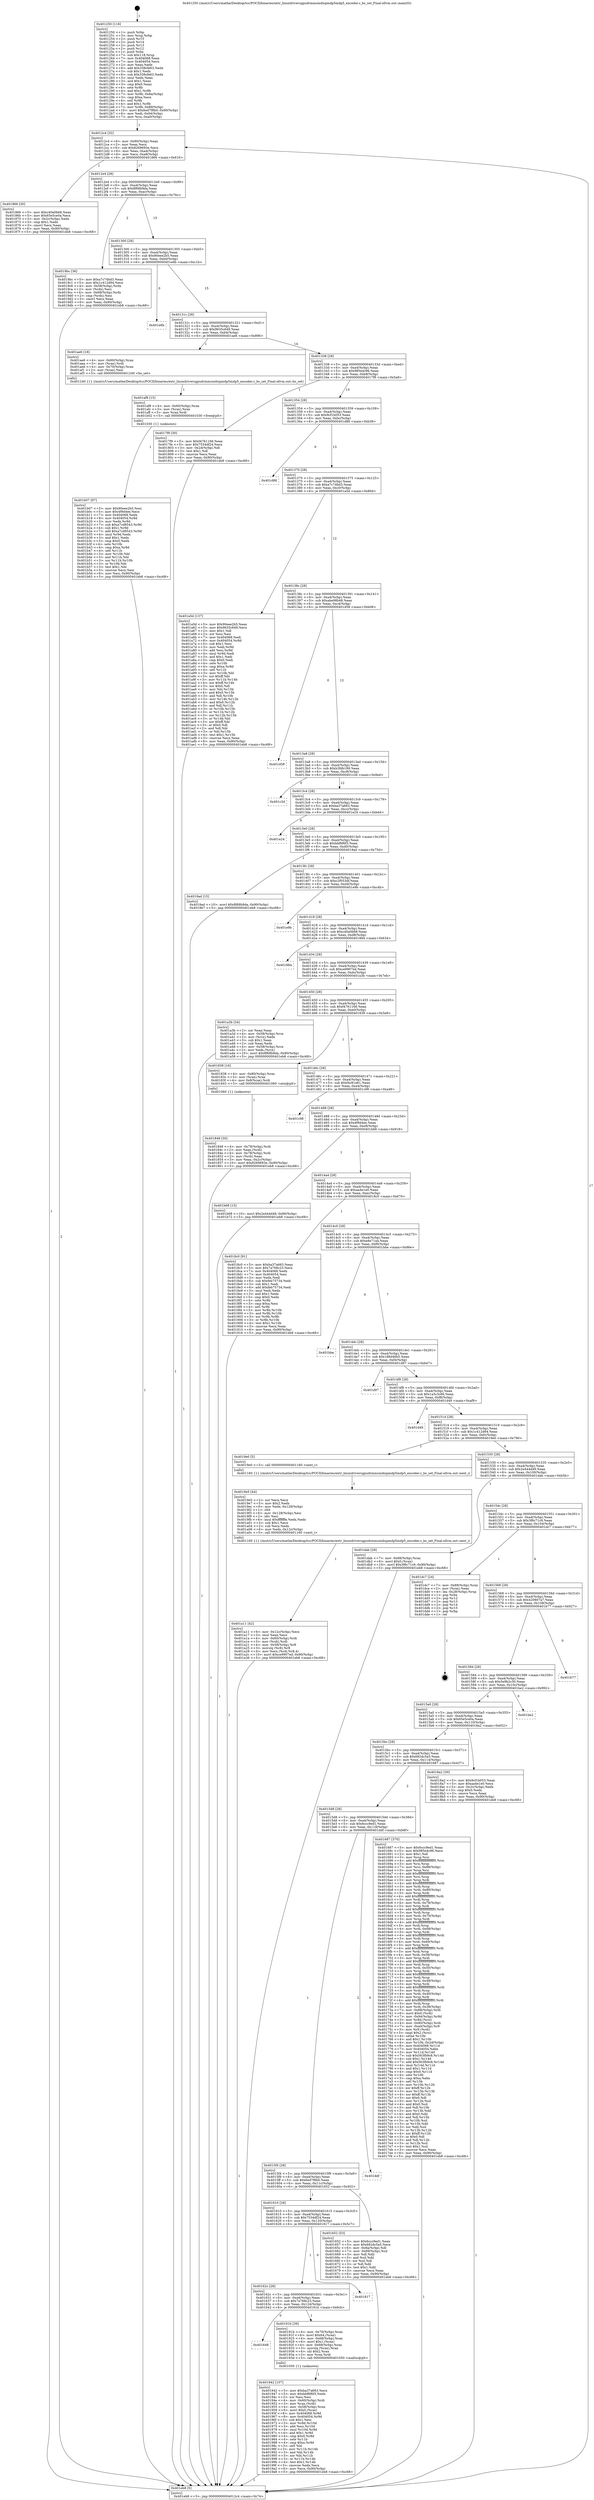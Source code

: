 digraph "0x401250" {
  label = "0x401250 (/mnt/c/Users/mathe/Desktop/tcc/POCII/binaries/extr_linuxdriversgpudrmmsmdispmdp5mdp5_encoder.c_bs_set_Final-ollvm.out::main(0))"
  labelloc = "t"
  node[shape=record]

  Entry [label="",width=0.3,height=0.3,shape=circle,fillcolor=black,style=filled]
  "0x4012c4" [label="{
     0x4012c4 [32]\l
     | [instrs]\l
     &nbsp;&nbsp;0x4012c4 \<+6\>: mov -0x90(%rbp),%eax\l
     &nbsp;&nbsp;0x4012ca \<+2\>: mov %eax,%ecx\l
     &nbsp;&nbsp;0x4012cc \<+6\>: sub $0x8269693e,%ecx\l
     &nbsp;&nbsp;0x4012d2 \<+6\>: mov %eax,-0xa4(%rbp)\l
     &nbsp;&nbsp;0x4012d8 \<+6\>: mov %ecx,-0xa8(%rbp)\l
     &nbsp;&nbsp;0x4012de \<+6\>: je 0000000000401866 \<main+0x616\>\l
  }"]
  "0x401866" [label="{
     0x401866 [30]\l
     | [instrs]\l
     &nbsp;&nbsp;0x401866 \<+5\>: mov $0xc40a0b68,%eax\l
     &nbsp;&nbsp;0x40186b \<+5\>: mov $0x65e5ce0a,%ecx\l
     &nbsp;&nbsp;0x401870 \<+3\>: mov -0x2c(%rbp),%edx\l
     &nbsp;&nbsp;0x401873 \<+3\>: cmp $0x1,%edx\l
     &nbsp;&nbsp;0x401876 \<+3\>: cmovl %ecx,%eax\l
     &nbsp;&nbsp;0x401879 \<+6\>: mov %eax,-0x90(%rbp)\l
     &nbsp;&nbsp;0x40187f \<+5\>: jmp 0000000000401eb8 \<main+0xc68\>\l
  }"]
  "0x4012e4" [label="{
     0x4012e4 [28]\l
     | [instrs]\l
     &nbsp;&nbsp;0x4012e4 \<+5\>: jmp 00000000004012e9 \<main+0x99\>\l
     &nbsp;&nbsp;0x4012e9 \<+6\>: mov -0xa4(%rbp),%eax\l
     &nbsp;&nbsp;0x4012ef \<+5\>: sub $0x8f68b9da,%eax\l
     &nbsp;&nbsp;0x4012f4 \<+6\>: mov %eax,-0xac(%rbp)\l
     &nbsp;&nbsp;0x4012fa \<+6\>: je 00000000004019bc \<main+0x76c\>\l
  }"]
  Exit [label="",width=0.3,height=0.3,shape=circle,fillcolor=black,style=filled,peripheries=2]
  "0x4019bc" [label="{
     0x4019bc [36]\l
     | [instrs]\l
     &nbsp;&nbsp;0x4019bc \<+5\>: mov $0xa7c74bd3,%eax\l
     &nbsp;&nbsp;0x4019c1 \<+5\>: mov $0x1c412d94,%ecx\l
     &nbsp;&nbsp;0x4019c6 \<+4\>: mov -0x58(%rbp),%rdx\l
     &nbsp;&nbsp;0x4019ca \<+2\>: mov (%rdx),%esi\l
     &nbsp;&nbsp;0x4019cc \<+4\>: mov -0x68(%rbp),%rdx\l
     &nbsp;&nbsp;0x4019d0 \<+2\>: cmp (%rdx),%esi\l
     &nbsp;&nbsp;0x4019d2 \<+3\>: cmovl %ecx,%eax\l
     &nbsp;&nbsp;0x4019d5 \<+6\>: mov %eax,-0x90(%rbp)\l
     &nbsp;&nbsp;0x4019db \<+5\>: jmp 0000000000401eb8 \<main+0xc68\>\l
  }"]
  "0x401300" [label="{
     0x401300 [28]\l
     | [instrs]\l
     &nbsp;&nbsp;0x401300 \<+5\>: jmp 0000000000401305 \<main+0xb5\>\l
     &nbsp;&nbsp;0x401305 \<+6\>: mov -0xa4(%rbp),%eax\l
     &nbsp;&nbsp;0x40130b \<+5\>: sub $0x90eee2b5,%eax\l
     &nbsp;&nbsp;0x401310 \<+6\>: mov %eax,-0xb0(%rbp)\l
     &nbsp;&nbsp;0x401316 \<+6\>: je 0000000000401e6b \<main+0xc1b\>\l
  }"]
  "0x401b07" [label="{
     0x401b07 [97]\l
     | [instrs]\l
     &nbsp;&nbsp;0x401b07 \<+5\>: mov $0x90eee2b5,%esi\l
     &nbsp;&nbsp;0x401b0c \<+5\>: mov $0x4f9d4ee,%ecx\l
     &nbsp;&nbsp;0x401b11 \<+7\>: mov 0x404068,%edx\l
     &nbsp;&nbsp;0x401b18 \<+8\>: mov 0x404054,%r8d\l
     &nbsp;&nbsp;0x401b20 \<+3\>: mov %edx,%r9d\l
     &nbsp;&nbsp;0x401b23 \<+7\>: sub $0xa7cd8543,%r9d\l
     &nbsp;&nbsp;0x401b2a \<+4\>: sub $0x1,%r9d\l
     &nbsp;&nbsp;0x401b2e \<+7\>: add $0xa7cd8543,%r9d\l
     &nbsp;&nbsp;0x401b35 \<+4\>: imul %r9d,%edx\l
     &nbsp;&nbsp;0x401b39 \<+3\>: and $0x1,%edx\l
     &nbsp;&nbsp;0x401b3c \<+3\>: cmp $0x0,%edx\l
     &nbsp;&nbsp;0x401b3f \<+4\>: sete %r10b\l
     &nbsp;&nbsp;0x401b43 \<+4\>: cmp $0xa,%r8d\l
     &nbsp;&nbsp;0x401b47 \<+4\>: setl %r11b\l
     &nbsp;&nbsp;0x401b4b \<+3\>: mov %r10b,%bl\l
     &nbsp;&nbsp;0x401b4e \<+3\>: and %r11b,%bl\l
     &nbsp;&nbsp;0x401b51 \<+3\>: xor %r11b,%r10b\l
     &nbsp;&nbsp;0x401b54 \<+3\>: or %r10b,%bl\l
     &nbsp;&nbsp;0x401b57 \<+3\>: test $0x1,%bl\l
     &nbsp;&nbsp;0x401b5a \<+3\>: cmovne %ecx,%esi\l
     &nbsp;&nbsp;0x401b5d \<+6\>: mov %esi,-0x90(%rbp)\l
     &nbsp;&nbsp;0x401b63 \<+5\>: jmp 0000000000401eb8 \<main+0xc68\>\l
  }"]
  "0x401e6b" [label="{
     0x401e6b\l
  }", style=dashed]
  "0x40131c" [label="{
     0x40131c [28]\l
     | [instrs]\l
     &nbsp;&nbsp;0x40131c \<+5\>: jmp 0000000000401321 \<main+0xd1\>\l
     &nbsp;&nbsp;0x401321 \<+6\>: mov -0xa4(%rbp),%eax\l
     &nbsp;&nbsp;0x401327 \<+5\>: sub $0x9635c649,%eax\l
     &nbsp;&nbsp;0x40132c \<+6\>: mov %eax,-0xb4(%rbp)\l
     &nbsp;&nbsp;0x401332 \<+6\>: je 0000000000401ae6 \<main+0x896\>\l
  }"]
  "0x401af8" [label="{
     0x401af8 [15]\l
     | [instrs]\l
     &nbsp;&nbsp;0x401af8 \<+4\>: mov -0x60(%rbp),%rax\l
     &nbsp;&nbsp;0x401afc \<+3\>: mov (%rax),%rax\l
     &nbsp;&nbsp;0x401aff \<+3\>: mov %rax,%rdi\l
     &nbsp;&nbsp;0x401b02 \<+5\>: call 0000000000401030 \<free@plt\>\l
     | [calls]\l
     &nbsp;&nbsp;0x401030 \{1\} (unknown)\l
  }"]
  "0x401ae6" [label="{
     0x401ae6 [18]\l
     | [instrs]\l
     &nbsp;&nbsp;0x401ae6 \<+4\>: mov -0x60(%rbp),%rax\l
     &nbsp;&nbsp;0x401aea \<+3\>: mov (%rax),%rdi\l
     &nbsp;&nbsp;0x401aed \<+4\>: mov -0x70(%rbp),%rax\l
     &nbsp;&nbsp;0x401af1 \<+2\>: mov (%rax),%esi\l
     &nbsp;&nbsp;0x401af3 \<+5\>: call 0000000000401240 \<bs_set\>\l
     | [calls]\l
     &nbsp;&nbsp;0x401240 \{1\} (/mnt/c/Users/mathe/Desktop/tcc/POCII/binaries/extr_linuxdriversgpudrmmsmdispmdp5mdp5_encoder.c_bs_set_Final-ollvm.out::bs_set)\l
  }"]
  "0x401338" [label="{
     0x401338 [28]\l
     | [instrs]\l
     &nbsp;&nbsp;0x401338 \<+5\>: jmp 000000000040133d \<main+0xed\>\l
     &nbsp;&nbsp;0x40133d \<+6\>: mov -0xa4(%rbp),%eax\l
     &nbsp;&nbsp;0x401343 \<+5\>: sub $0x985e4c96,%eax\l
     &nbsp;&nbsp;0x401348 \<+6\>: mov %eax,-0xb8(%rbp)\l
     &nbsp;&nbsp;0x40134e \<+6\>: je 00000000004017f9 \<main+0x5a9\>\l
  }"]
  "0x401a11" [label="{
     0x401a11 [42]\l
     | [instrs]\l
     &nbsp;&nbsp;0x401a11 \<+6\>: mov -0x12c(%rbp),%ecx\l
     &nbsp;&nbsp;0x401a17 \<+3\>: imul %eax,%ecx\l
     &nbsp;&nbsp;0x401a1a \<+4\>: mov -0x60(%rbp),%rdi\l
     &nbsp;&nbsp;0x401a1e \<+3\>: mov (%rdi),%rdi\l
     &nbsp;&nbsp;0x401a21 \<+4\>: mov -0x58(%rbp),%r8\l
     &nbsp;&nbsp;0x401a25 \<+3\>: movslq (%r8),%r8\l
     &nbsp;&nbsp;0x401a28 \<+4\>: mov %ecx,(%rdi,%r8,4)\l
     &nbsp;&nbsp;0x401a2c \<+10\>: movl $0xce9907ed,-0x90(%rbp)\l
     &nbsp;&nbsp;0x401a36 \<+5\>: jmp 0000000000401eb8 \<main+0xc68\>\l
  }"]
  "0x4017f9" [label="{
     0x4017f9 [30]\l
     | [instrs]\l
     &nbsp;&nbsp;0x4017f9 \<+5\>: mov $0xf4761166,%eax\l
     &nbsp;&nbsp;0x4017fe \<+5\>: mov $0x7534df24,%ecx\l
     &nbsp;&nbsp;0x401803 \<+3\>: mov -0x2d(%rbp),%dl\l
     &nbsp;&nbsp;0x401806 \<+3\>: test $0x1,%dl\l
     &nbsp;&nbsp;0x401809 \<+3\>: cmovne %ecx,%eax\l
     &nbsp;&nbsp;0x40180c \<+6\>: mov %eax,-0x90(%rbp)\l
     &nbsp;&nbsp;0x401812 \<+5\>: jmp 0000000000401eb8 \<main+0xc68\>\l
  }"]
  "0x401354" [label="{
     0x401354 [28]\l
     | [instrs]\l
     &nbsp;&nbsp;0x401354 \<+5\>: jmp 0000000000401359 \<main+0x109\>\l
     &nbsp;&nbsp;0x401359 \<+6\>: mov -0xa4(%rbp),%eax\l
     &nbsp;&nbsp;0x40135f \<+5\>: sub $0x9cf1b053,%eax\l
     &nbsp;&nbsp;0x401364 \<+6\>: mov %eax,-0xbc(%rbp)\l
     &nbsp;&nbsp;0x40136a \<+6\>: je 0000000000401d88 \<main+0xb38\>\l
  }"]
  "0x4019e5" [label="{
     0x4019e5 [44]\l
     | [instrs]\l
     &nbsp;&nbsp;0x4019e5 \<+2\>: xor %ecx,%ecx\l
     &nbsp;&nbsp;0x4019e7 \<+5\>: mov $0x2,%edx\l
     &nbsp;&nbsp;0x4019ec \<+6\>: mov %edx,-0x128(%rbp)\l
     &nbsp;&nbsp;0x4019f2 \<+1\>: cltd\l
     &nbsp;&nbsp;0x4019f3 \<+6\>: mov -0x128(%rbp),%esi\l
     &nbsp;&nbsp;0x4019f9 \<+2\>: idiv %esi\l
     &nbsp;&nbsp;0x4019fb \<+6\>: imul $0xfffffffe,%edx,%edx\l
     &nbsp;&nbsp;0x401a01 \<+3\>: sub $0x1,%ecx\l
     &nbsp;&nbsp;0x401a04 \<+2\>: sub %ecx,%edx\l
     &nbsp;&nbsp;0x401a06 \<+6\>: mov %edx,-0x12c(%rbp)\l
     &nbsp;&nbsp;0x401a0c \<+5\>: call 0000000000401160 \<next_i\>\l
     | [calls]\l
     &nbsp;&nbsp;0x401160 \{1\} (/mnt/c/Users/mathe/Desktop/tcc/POCII/binaries/extr_linuxdriversgpudrmmsmdispmdp5mdp5_encoder.c_bs_set_Final-ollvm.out::next_i)\l
  }"]
  "0x401d88" [label="{
     0x401d88\l
  }", style=dashed]
  "0x401370" [label="{
     0x401370 [28]\l
     | [instrs]\l
     &nbsp;&nbsp;0x401370 \<+5\>: jmp 0000000000401375 \<main+0x125\>\l
     &nbsp;&nbsp;0x401375 \<+6\>: mov -0xa4(%rbp),%eax\l
     &nbsp;&nbsp;0x40137b \<+5\>: sub $0xa7c74bd3,%eax\l
     &nbsp;&nbsp;0x401380 \<+6\>: mov %eax,-0xc0(%rbp)\l
     &nbsp;&nbsp;0x401386 \<+6\>: je 0000000000401a5d \<main+0x80d\>\l
  }"]
  "0x401942" [label="{
     0x401942 [107]\l
     | [instrs]\l
     &nbsp;&nbsp;0x401942 \<+5\>: mov $0xba37a663,%ecx\l
     &nbsp;&nbsp;0x401947 \<+5\>: mov $0xbbf6f6f3,%edx\l
     &nbsp;&nbsp;0x40194c \<+2\>: xor %esi,%esi\l
     &nbsp;&nbsp;0x40194e \<+4\>: mov -0x60(%rbp),%rdi\l
     &nbsp;&nbsp;0x401952 \<+3\>: mov %rax,(%rdi)\l
     &nbsp;&nbsp;0x401955 \<+4\>: mov -0x58(%rbp),%rax\l
     &nbsp;&nbsp;0x401959 \<+6\>: movl $0x0,(%rax)\l
     &nbsp;&nbsp;0x40195f \<+8\>: mov 0x404068,%r8d\l
     &nbsp;&nbsp;0x401967 \<+8\>: mov 0x404054,%r9d\l
     &nbsp;&nbsp;0x40196f \<+3\>: sub $0x1,%esi\l
     &nbsp;&nbsp;0x401972 \<+3\>: mov %r8d,%r10d\l
     &nbsp;&nbsp;0x401975 \<+3\>: add %esi,%r10d\l
     &nbsp;&nbsp;0x401978 \<+4\>: imul %r10d,%r8d\l
     &nbsp;&nbsp;0x40197c \<+4\>: and $0x1,%r8d\l
     &nbsp;&nbsp;0x401980 \<+4\>: cmp $0x0,%r8d\l
     &nbsp;&nbsp;0x401984 \<+4\>: sete %r11b\l
     &nbsp;&nbsp;0x401988 \<+4\>: cmp $0xa,%r9d\l
     &nbsp;&nbsp;0x40198c \<+3\>: setl %bl\l
     &nbsp;&nbsp;0x40198f \<+3\>: mov %r11b,%r14b\l
     &nbsp;&nbsp;0x401992 \<+3\>: and %bl,%r14b\l
     &nbsp;&nbsp;0x401995 \<+3\>: xor %bl,%r11b\l
     &nbsp;&nbsp;0x401998 \<+3\>: or %r11b,%r14b\l
     &nbsp;&nbsp;0x40199b \<+4\>: test $0x1,%r14b\l
     &nbsp;&nbsp;0x40199f \<+3\>: cmovne %edx,%ecx\l
     &nbsp;&nbsp;0x4019a2 \<+6\>: mov %ecx,-0x90(%rbp)\l
     &nbsp;&nbsp;0x4019a8 \<+5\>: jmp 0000000000401eb8 \<main+0xc68\>\l
  }"]
  "0x401a5d" [label="{
     0x401a5d [137]\l
     | [instrs]\l
     &nbsp;&nbsp;0x401a5d \<+5\>: mov $0x90eee2b5,%eax\l
     &nbsp;&nbsp;0x401a62 \<+5\>: mov $0x9635c649,%ecx\l
     &nbsp;&nbsp;0x401a67 \<+2\>: mov $0x1,%dl\l
     &nbsp;&nbsp;0x401a69 \<+2\>: xor %esi,%esi\l
     &nbsp;&nbsp;0x401a6b \<+7\>: mov 0x404068,%edi\l
     &nbsp;&nbsp;0x401a72 \<+8\>: mov 0x404054,%r8d\l
     &nbsp;&nbsp;0x401a7a \<+3\>: sub $0x1,%esi\l
     &nbsp;&nbsp;0x401a7d \<+3\>: mov %edi,%r9d\l
     &nbsp;&nbsp;0x401a80 \<+3\>: add %esi,%r9d\l
     &nbsp;&nbsp;0x401a83 \<+4\>: imul %r9d,%edi\l
     &nbsp;&nbsp;0x401a87 \<+3\>: and $0x1,%edi\l
     &nbsp;&nbsp;0x401a8a \<+3\>: cmp $0x0,%edi\l
     &nbsp;&nbsp;0x401a8d \<+4\>: sete %r10b\l
     &nbsp;&nbsp;0x401a91 \<+4\>: cmp $0xa,%r8d\l
     &nbsp;&nbsp;0x401a95 \<+4\>: setl %r11b\l
     &nbsp;&nbsp;0x401a99 \<+3\>: mov %r10b,%bl\l
     &nbsp;&nbsp;0x401a9c \<+3\>: xor $0xff,%bl\l
     &nbsp;&nbsp;0x401a9f \<+3\>: mov %r11b,%r14b\l
     &nbsp;&nbsp;0x401aa2 \<+4\>: xor $0xff,%r14b\l
     &nbsp;&nbsp;0x401aa6 \<+3\>: xor $0x0,%dl\l
     &nbsp;&nbsp;0x401aa9 \<+3\>: mov %bl,%r15b\l
     &nbsp;&nbsp;0x401aac \<+4\>: and $0x0,%r15b\l
     &nbsp;&nbsp;0x401ab0 \<+3\>: and %dl,%r10b\l
     &nbsp;&nbsp;0x401ab3 \<+3\>: mov %r14b,%r12b\l
     &nbsp;&nbsp;0x401ab6 \<+4\>: and $0x0,%r12b\l
     &nbsp;&nbsp;0x401aba \<+3\>: and %dl,%r11b\l
     &nbsp;&nbsp;0x401abd \<+3\>: or %r10b,%r15b\l
     &nbsp;&nbsp;0x401ac0 \<+3\>: or %r11b,%r12b\l
     &nbsp;&nbsp;0x401ac3 \<+3\>: xor %r12b,%r15b\l
     &nbsp;&nbsp;0x401ac6 \<+3\>: or %r14b,%bl\l
     &nbsp;&nbsp;0x401ac9 \<+3\>: xor $0xff,%bl\l
     &nbsp;&nbsp;0x401acc \<+3\>: or $0x0,%dl\l
     &nbsp;&nbsp;0x401acf \<+2\>: and %dl,%bl\l
     &nbsp;&nbsp;0x401ad1 \<+3\>: or %bl,%r15b\l
     &nbsp;&nbsp;0x401ad4 \<+4\>: test $0x1,%r15b\l
     &nbsp;&nbsp;0x401ad8 \<+3\>: cmovne %ecx,%eax\l
     &nbsp;&nbsp;0x401adb \<+6\>: mov %eax,-0x90(%rbp)\l
     &nbsp;&nbsp;0x401ae1 \<+5\>: jmp 0000000000401eb8 \<main+0xc68\>\l
  }"]
  "0x40138c" [label="{
     0x40138c [28]\l
     | [instrs]\l
     &nbsp;&nbsp;0x40138c \<+5\>: jmp 0000000000401391 \<main+0x141\>\l
     &nbsp;&nbsp;0x401391 \<+6\>: mov -0xa4(%rbp),%eax\l
     &nbsp;&nbsp;0x401397 \<+5\>: sub $0xabe98b48,%eax\l
     &nbsp;&nbsp;0x40139c \<+6\>: mov %eax,-0xc4(%rbp)\l
     &nbsp;&nbsp;0x4013a2 \<+6\>: je 0000000000401d58 \<main+0xb08\>\l
  }"]
  "0x401648" [label="{
     0x401648\l
  }", style=dashed]
  "0x401d58" [label="{
     0x401d58\l
  }", style=dashed]
  "0x4013a8" [label="{
     0x4013a8 [28]\l
     | [instrs]\l
     &nbsp;&nbsp;0x4013a8 \<+5\>: jmp 00000000004013ad \<main+0x15d\>\l
     &nbsp;&nbsp;0x4013ad \<+6\>: mov -0xa4(%rbp),%eax\l
     &nbsp;&nbsp;0x4013b3 \<+5\>: sub $0xb3fdb189,%eax\l
     &nbsp;&nbsp;0x4013b8 \<+6\>: mov %eax,-0xc8(%rbp)\l
     &nbsp;&nbsp;0x4013be \<+6\>: je 0000000000401c3d \<main+0x9ed\>\l
  }"]
  "0x40191b" [label="{
     0x40191b [39]\l
     | [instrs]\l
     &nbsp;&nbsp;0x40191b \<+4\>: mov -0x70(%rbp),%rax\l
     &nbsp;&nbsp;0x40191f \<+6\>: movl $0x64,(%rax)\l
     &nbsp;&nbsp;0x401925 \<+4\>: mov -0x68(%rbp),%rax\l
     &nbsp;&nbsp;0x401929 \<+6\>: movl $0x1,(%rax)\l
     &nbsp;&nbsp;0x40192f \<+4\>: mov -0x68(%rbp),%rax\l
     &nbsp;&nbsp;0x401933 \<+3\>: movslq (%rax),%rax\l
     &nbsp;&nbsp;0x401936 \<+4\>: shl $0x2,%rax\l
     &nbsp;&nbsp;0x40193a \<+3\>: mov %rax,%rdi\l
     &nbsp;&nbsp;0x40193d \<+5\>: call 0000000000401050 \<malloc@plt\>\l
     | [calls]\l
     &nbsp;&nbsp;0x401050 \{1\} (unknown)\l
  }"]
  "0x401c3d" [label="{
     0x401c3d\l
  }", style=dashed]
  "0x4013c4" [label="{
     0x4013c4 [28]\l
     | [instrs]\l
     &nbsp;&nbsp;0x4013c4 \<+5\>: jmp 00000000004013c9 \<main+0x179\>\l
     &nbsp;&nbsp;0x4013c9 \<+6\>: mov -0xa4(%rbp),%eax\l
     &nbsp;&nbsp;0x4013cf \<+5\>: sub $0xba37a663,%eax\l
     &nbsp;&nbsp;0x4013d4 \<+6\>: mov %eax,-0xcc(%rbp)\l
     &nbsp;&nbsp;0x4013da \<+6\>: je 0000000000401e24 \<main+0xbd4\>\l
  }"]
  "0x40162c" [label="{
     0x40162c [28]\l
     | [instrs]\l
     &nbsp;&nbsp;0x40162c \<+5\>: jmp 0000000000401631 \<main+0x3e1\>\l
     &nbsp;&nbsp;0x401631 \<+6\>: mov -0xa4(%rbp),%eax\l
     &nbsp;&nbsp;0x401637 \<+5\>: sub $0x7a768c23,%eax\l
     &nbsp;&nbsp;0x40163c \<+6\>: mov %eax,-0x124(%rbp)\l
     &nbsp;&nbsp;0x401642 \<+6\>: je 000000000040191b \<main+0x6cb\>\l
  }"]
  "0x401e24" [label="{
     0x401e24\l
  }", style=dashed]
  "0x4013e0" [label="{
     0x4013e0 [28]\l
     | [instrs]\l
     &nbsp;&nbsp;0x4013e0 \<+5\>: jmp 00000000004013e5 \<main+0x195\>\l
     &nbsp;&nbsp;0x4013e5 \<+6\>: mov -0xa4(%rbp),%eax\l
     &nbsp;&nbsp;0x4013eb \<+5\>: sub $0xbbf6f6f3,%eax\l
     &nbsp;&nbsp;0x4013f0 \<+6\>: mov %eax,-0xd0(%rbp)\l
     &nbsp;&nbsp;0x4013f6 \<+6\>: je 00000000004019ad \<main+0x75d\>\l
  }"]
  "0x401817" [label="{
     0x401817\l
  }", style=dashed]
  "0x4019ad" [label="{
     0x4019ad [15]\l
     | [instrs]\l
     &nbsp;&nbsp;0x4019ad \<+10\>: movl $0x8f68b9da,-0x90(%rbp)\l
     &nbsp;&nbsp;0x4019b7 \<+5\>: jmp 0000000000401eb8 \<main+0xc68\>\l
  }"]
  "0x4013fc" [label="{
     0x4013fc [28]\l
     | [instrs]\l
     &nbsp;&nbsp;0x4013fc \<+5\>: jmp 0000000000401401 \<main+0x1b1\>\l
     &nbsp;&nbsp;0x401401 \<+6\>: mov -0xa4(%rbp),%eax\l
     &nbsp;&nbsp;0x401407 \<+5\>: sub $0xc2f053df,%eax\l
     &nbsp;&nbsp;0x40140c \<+6\>: mov %eax,-0xd4(%rbp)\l
     &nbsp;&nbsp;0x401412 \<+6\>: je 0000000000401e9b \<main+0xc4b\>\l
  }"]
  "0x401848" [label="{
     0x401848 [30]\l
     | [instrs]\l
     &nbsp;&nbsp;0x401848 \<+4\>: mov -0x78(%rbp),%rdi\l
     &nbsp;&nbsp;0x40184c \<+2\>: mov %eax,(%rdi)\l
     &nbsp;&nbsp;0x40184e \<+4\>: mov -0x78(%rbp),%rdi\l
     &nbsp;&nbsp;0x401852 \<+2\>: mov (%rdi),%eax\l
     &nbsp;&nbsp;0x401854 \<+3\>: mov %eax,-0x2c(%rbp)\l
     &nbsp;&nbsp;0x401857 \<+10\>: movl $0x8269693e,-0x90(%rbp)\l
     &nbsp;&nbsp;0x401861 \<+5\>: jmp 0000000000401eb8 \<main+0xc68\>\l
  }"]
  "0x401e9b" [label="{
     0x401e9b\l
  }", style=dashed]
  "0x401418" [label="{
     0x401418 [28]\l
     | [instrs]\l
     &nbsp;&nbsp;0x401418 \<+5\>: jmp 000000000040141d \<main+0x1cd\>\l
     &nbsp;&nbsp;0x40141d \<+6\>: mov -0xa4(%rbp),%eax\l
     &nbsp;&nbsp;0x401423 \<+5\>: sub $0xc40a0b68,%eax\l
     &nbsp;&nbsp;0x401428 \<+6\>: mov %eax,-0xd8(%rbp)\l
     &nbsp;&nbsp;0x40142e \<+6\>: je 0000000000401884 \<main+0x634\>\l
  }"]
  "0x401250" [label="{
     0x401250 [116]\l
     | [instrs]\l
     &nbsp;&nbsp;0x401250 \<+1\>: push %rbp\l
     &nbsp;&nbsp;0x401251 \<+3\>: mov %rsp,%rbp\l
     &nbsp;&nbsp;0x401254 \<+2\>: push %r15\l
     &nbsp;&nbsp;0x401256 \<+2\>: push %r14\l
     &nbsp;&nbsp;0x401258 \<+2\>: push %r13\l
     &nbsp;&nbsp;0x40125a \<+2\>: push %r12\l
     &nbsp;&nbsp;0x40125c \<+1\>: push %rbx\l
     &nbsp;&nbsp;0x40125d \<+7\>: sub $0x118,%rsp\l
     &nbsp;&nbsp;0x401264 \<+7\>: mov 0x404068,%eax\l
     &nbsp;&nbsp;0x40126b \<+7\>: mov 0x404054,%ecx\l
     &nbsp;&nbsp;0x401272 \<+2\>: mov %eax,%edx\l
     &nbsp;&nbsp;0x401274 \<+6\>: add $0x338cfe63,%edx\l
     &nbsp;&nbsp;0x40127a \<+3\>: sub $0x1,%edx\l
     &nbsp;&nbsp;0x40127d \<+6\>: sub $0x338cfe63,%edx\l
     &nbsp;&nbsp;0x401283 \<+3\>: imul %edx,%eax\l
     &nbsp;&nbsp;0x401286 \<+3\>: and $0x1,%eax\l
     &nbsp;&nbsp;0x401289 \<+3\>: cmp $0x0,%eax\l
     &nbsp;&nbsp;0x40128c \<+4\>: sete %r8b\l
     &nbsp;&nbsp;0x401290 \<+4\>: and $0x1,%r8b\l
     &nbsp;&nbsp;0x401294 \<+7\>: mov %r8b,-0x8a(%rbp)\l
     &nbsp;&nbsp;0x40129b \<+3\>: cmp $0xa,%ecx\l
     &nbsp;&nbsp;0x40129e \<+4\>: setl %r8b\l
     &nbsp;&nbsp;0x4012a2 \<+4\>: and $0x1,%r8b\l
     &nbsp;&nbsp;0x4012a6 \<+7\>: mov %r8b,-0x89(%rbp)\l
     &nbsp;&nbsp;0x4012ad \<+10\>: movl $0x6ed7f8b0,-0x90(%rbp)\l
     &nbsp;&nbsp;0x4012b7 \<+6\>: mov %edi,-0x94(%rbp)\l
     &nbsp;&nbsp;0x4012bd \<+7\>: mov %rsi,-0xa0(%rbp)\l
  }"]
  "0x401884" [label="{
     0x401884\l
  }", style=dashed]
  "0x401434" [label="{
     0x401434 [28]\l
     | [instrs]\l
     &nbsp;&nbsp;0x401434 \<+5\>: jmp 0000000000401439 \<main+0x1e9\>\l
     &nbsp;&nbsp;0x401439 \<+6\>: mov -0xa4(%rbp),%eax\l
     &nbsp;&nbsp;0x40143f \<+5\>: sub $0xce9907ed,%eax\l
     &nbsp;&nbsp;0x401444 \<+6\>: mov %eax,-0xdc(%rbp)\l
     &nbsp;&nbsp;0x40144a \<+6\>: je 0000000000401a3b \<main+0x7eb\>\l
  }"]
  "0x401eb8" [label="{
     0x401eb8 [5]\l
     | [instrs]\l
     &nbsp;&nbsp;0x401eb8 \<+5\>: jmp 00000000004012c4 \<main+0x74\>\l
  }"]
  "0x401a3b" [label="{
     0x401a3b [34]\l
     | [instrs]\l
     &nbsp;&nbsp;0x401a3b \<+2\>: xor %eax,%eax\l
     &nbsp;&nbsp;0x401a3d \<+4\>: mov -0x58(%rbp),%rcx\l
     &nbsp;&nbsp;0x401a41 \<+2\>: mov (%rcx),%edx\l
     &nbsp;&nbsp;0x401a43 \<+3\>: sub $0x1,%eax\l
     &nbsp;&nbsp;0x401a46 \<+2\>: sub %eax,%edx\l
     &nbsp;&nbsp;0x401a48 \<+4\>: mov -0x58(%rbp),%rcx\l
     &nbsp;&nbsp;0x401a4c \<+2\>: mov %edx,(%rcx)\l
     &nbsp;&nbsp;0x401a4e \<+10\>: movl $0x8f68b9da,-0x90(%rbp)\l
     &nbsp;&nbsp;0x401a58 \<+5\>: jmp 0000000000401eb8 \<main+0xc68\>\l
  }"]
  "0x401450" [label="{
     0x401450 [28]\l
     | [instrs]\l
     &nbsp;&nbsp;0x401450 \<+5\>: jmp 0000000000401455 \<main+0x205\>\l
     &nbsp;&nbsp;0x401455 \<+6\>: mov -0xa4(%rbp),%eax\l
     &nbsp;&nbsp;0x40145b \<+5\>: sub $0xf4761166,%eax\l
     &nbsp;&nbsp;0x401460 \<+6\>: mov %eax,-0xe0(%rbp)\l
     &nbsp;&nbsp;0x401466 \<+6\>: je 0000000000401838 \<main+0x5e8\>\l
  }"]
  "0x401610" [label="{
     0x401610 [28]\l
     | [instrs]\l
     &nbsp;&nbsp;0x401610 \<+5\>: jmp 0000000000401615 \<main+0x3c5\>\l
     &nbsp;&nbsp;0x401615 \<+6\>: mov -0xa4(%rbp),%eax\l
     &nbsp;&nbsp;0x40161b \<+5\>: sub $0x7534df24,%eax\l
     &nbsp;&nbsp;0x401620 \<+6\>: mov %eax,-0x120(%rbp)\l
     &nbsp;&nbsp;0x401626 \<+6\>: je 0000000000401817 \<main+0x5c7\>\l
  }"]
  "0x401838" [label="{
     0x401838 [16]\l
     | [instrs]\l
     &nbsp;&nbsp;0x401838 \<+4\>: mov -0x80(%rbp),%rax\l
     &nbsp;&nbsp;0x40183c \<+3\>: mov (%rax),%rax\l
     &nbsp;&nbsp;0x40183f \<+4\>: mov 0x8(%rax),%rdi\l
     &nbsp;&nbsp;0x401843 \<+5\>: call 0000000000401060 \<atoi@plt\>\l
     | [calls]\l
     &nbsp;&nbsp;0x401060 \{1\} (unknown)\l
  }"]
  "0x40146c" [label="{
     0x40146c [28]\l
     | [instrs]\l
     &nbsp;&nbsp;0x40146c \<+5\>: jmp 0000000000401471 \<main+0x221\>\l
     &nbsp;&nbsp;0x401471 \<+6\>: mov -0xa4(%rbp),%eax\l
     &nbsp;&nbsp;0x401477 \<+5\>: sub $0xf4c81a61,%eax\l
     &nbsp;&nbsp;0x40147c \<+6\>: mov %eax,-0xe4(%rbp)\l
     &nbsp;&nbsp;0x401482 \<+6\>: je 0000000000401c98 \<main+0xa48\>\l
  }"]
  "0x401652" [label="{
     0x401652 [53]\l
     | [instrs]\l
     &nbsp;&nbsp;0x401652 \<+5\>: mov $0x6ccc9ed1,%eax\l
     &nbsp;&nbsp;0x401657 \<+5\>: mov $0x682dc5a5,%ecx\l
     &nbsp;&nbsp;0x40165c \<+6\>: mov -0x8a(%rbp),%dl\l
     &nbsp;&nbsp;0x401662 \<+7\>: mov -0x89(%rbp),%sil\l
     &nbsp;&nbsp;0x401669 \<+3\>: mov %dl,%dil\l
     &nbsp;&nbsp;0x40166c \<+3\>: and %sil,%dil\l
     &nbsp;&nbsp;0x40166f \<+3\>: xor %sil,%dl\l
     &nbsp;&nbsp;0x401672 \<+3\>: or %dl,%dil\l
     &nbsp;&nbsp;0x401675 \<+4\>: test $0x1,%dil\l
     &nbsp;&nbsp;0x401679 \<+3\>: cmovne %ecx,%eax\l
     &nbsp;&nbsp;0x40167c \<+6\>: mov %eax,-0x90(%rbp)\l
     &nbsp;&nbsp;0x401682 \<+5\>: jmp 0000000000401eb8 \<main+0xc68\>\l
  }"]
  "0x401c98" [label="{
     0x401c98\l
  }", style=dashed]
  "0x401488" [label="{
     0x401488 [28]\l
     | [instrs]\l
     &nbsp;&nbsp;0x401488 \<+5\>: jmp 000000000040148d \<main+0x23d\>\l
     &nbsp;&nbsp;0x40148d \<+6\>: mov -0xa4(%rbp),%eax\l
     &nbsp;&nbsp;0x401493 \<+5\>: sub $0x4f9d4ee,%eax\l
     &nbsp;&nbsp;0x401498 \<+6\>: mov %eax,-0xe8(%rbp)\l
     &nbsp;&nbsp;0x40149e \<+6\>: je 0000000000401b68 \<main+0x918\>\l
  }"]
  "0x4015f4" [label="{
     0x4015f4 [28]\l
     | [instrs]\l
     &nbsp;&nbsp;0x4015f4 \<+5\>: jmp 00000000004015f9 \<main+0x3a9\>\l
     &nbsp;&nbsp;0x4015f9 \<+6\>: mov -0xa4(%rbp),%eax\l
     &nbsp;&nbsp;0x4015ff \<+5\>: sub $0x6ed7f8b0,%eax\l
     &nbsp;&nbsp;0x401604 \<+6\>: mov %eax,-0x11c(%rbp)\l
     &nbsp;&nbsp;0x40160a \<+6\>: je 0000000000401652 \<main+0x402\>\l
  }"]
  "0x401b68" [label="{
     0x401b68 [15]\l
     | [instrs]\l
     &nbsp;&nbsp;0x401b68 \<+10\>: movl $0x2e444d49,-0x90(%rbp)\l
     &nbsp;&nbsp;0x401b72 \<+5\>: jmp 0000000000401eb8 \<main+0xc68\>\l
  }"]
  "0x4014a4" [label="{
     0x4014a4 [28]\l
     | [instrs]\l
     &nbsp;&nbsp;0x4014a4 \<+5\>: jmp 00000000004014a9 \<main+0x259\>\l
     &nbsp;&nbsp;0x4014a9 \<+6\>: mov -0xa4(%rbp),%eax\l
     &nbsp;&nbsp;0x4014af \<+5\>: sub $0xaa4e1e0,%eax\l
     &nbsp;&nbsp;0x4014b4 \<+6\>: mov %eax,-0xec(%rbp)\l
     &nbsp;&nbsp;0x4014ba \<+6\>: je 00000000004018c0 \<main+0x670\>\l
  }"]
  "0x401ddf" [label="{
     0x401ddf\l
  }", style=dashed]
  "0x4018c0" [label="{
     0x4018c0 [91]\l
     | [instrs]\l
     &nbsp;&nbsp;0x4018c0 \<+5\>: mov $0xba37a663,%eax\l
     &nbsp;&nbsp;0x4018c5 \<+5\>: mov $0x7a768c23,%ecx\l
     &nbsp;&nbsp;0x4018ca \<+7\>: mov 0x404068,%edx\l
     &nbsp;&nbsp;0x4018d1 \<+7\>: mov 0x404054,%esi\l
     &nbsp;&nbsp;0x4018d8 \<+2\>: mov %edx,%edi\l
     &nbsp;&nbsp;0x4018da \<+6\>: sub $0xfeb75734,%edi\l
     &nbsp;&nbsp;0x4018e0 \<+3\>: sub $0x1,%edi\l
     &nbsp;&nbsp;0x4018e3 \<+6\>: add $0xfeb75734,%edi\l
     &nbsp;&nbsp;0x4018e9 \<+3\>: imul %edi,%edx\l
     &nbsp;&nbsp;0x4018ec \<+3\>: and $0x1,%edx\l
     &nbsp;&nbsp;0x4018ef \<+3\>: cmp $0x0,%edx\l
     &nbsp;&nbsp;0x4018f2 \<+4\>: sete %r8b\l
     &nbsp;&nbsp;0x4018f6 \<+3\>: cmp $0xa,%esi\l
     &nbsp;&nbsp;0x4018f9 \<+4\>: setl %r9b\l
     &nbsp;&nbsp;0x4018fd \<+3\>: mov %r8b,%r10b\l
     &nbsp;&nbsp;0x401900 \<+3\>: and %r9b,%r10b\l
     &nbsp;&nbsp;0x401903 \<+3\>: xor %r9b,%r8b\l
     &nbsp;&nbsp;0x401906 \<+3\>: or %r8b,%r10b\l
     &nbsp;&nbsp;0x401909 \<+4\>: test $0x1,%r10b\l
     &nbsp;&nbsp;0x40190d \<+3\>: cmovne %ecx,%eax\l
     &nbsp;&nbsp;0x401910 \<+6\>: mov %eax,-0x90(%rbp)\l
     &nbsp;&nbsp;0x401916 \<+5\>: jmp 0000000000401eb8 \<main+0xc68\>\l
  }"]
  "0x4014c0" [label="{
     0x4014c0 [28]\l
     | [instrs]\l
     &nbsp;&nbsp;0x4014c0 \<+5\>: jmp 00000000004014c5 \<main+0x275\>\l
     &nbsp;&nbsp;0x4014c5 \<+6\>: mov -0xa4(%rbp),%eax\l
     &nbsp;&nbsp;0x4014cb \<+5\>: sub $0xe8e71a4,%eax\l
     &nbsp;&nbsp;0x4014d0 \<+6\>: mov %eax,-0xf0(%rbp)\l
     &nbsp;&nbsp;0x4014d6 \<+6\>: je 0000000000401bbe \<main+0x96e\>\l
  }"]
  "0x4015d8" [label="{
     0x4015d8 [28]\l
     | [instrs]\l
     &nbsp;&nbsp;0x4015d8 \<+5\>: jmp 00000000004015dd \<main+0x38d\>\l
     &nbsp;&nbsp;0x4015dd \<+6\>: mov -0xa4(%rbp),%eax\l
     &nbsp;&nbsp;0x4015e3 \<+5\>: sub $0x6ccc9ed1,%eax\l
     &nbsp;&nbsp;0x4015e8 \<+6\>: mov %eax,-0x118(%rbp)\l
     &nbsp;&nbsp;0x4015ee \<+6\>: je 0000000000401ddf \<main+0xb8f\>\l
  }"]
  "0x401bbe" [label="{
     0x401bbe\l
  }", style=dashed]
  "0x4014dc" [label="{
     0x4014dc [28]\l
     | [instrs]\l
     &nbsp;&nbsp;0x4014dc \<+5\>: jmp 00000000004014e1 \<main+0x291\>\l
     &nbsp;&nbsp;0x4014e1 \<+6\>: mov -0xa4(%rbp),%eax\l
     &nbsp;&nbsp;0x4014e7 \<+5\>: sub $0x188d46b5,%eax\l
     &nbsp;&nbsp;0x4014ec \<+6\>: mov %eax,-0xf4(%rbp)\l
     &nbsp;&nbsp;0x4014f2 \<+6\>: je 0000000000401d97 \<main+0xb47\>\l
  }"]
  "0x401687" [label="{
     0x401687 [370]\l
     | [instrs]\l
     &nbsp;&nbsp;0x401687 \<+5\>: mov $0x6ccc9ed1,%eax\l
     &nbsp;&nbsp;0x40168c \<+5\>: mov $0x985e4c96,%ecx\l
     &nbsp;&nbsp;0x401691 \<+2\>: mov $0x1,%dl\l
     &nbsp;&nbsp;0x401693 \<+3\>: mov %rsp,%rsi\l
     &nbsp;&nbsp;0x401696 \<+4\>: add $0xfffffffffffffff0,%rsi\l
     &nbsp;&nbsp;0x40169a \<+3\>: mov %rsi,%rsp\l
     &nbsp;&nbsp;0x40169d \<+7\>: mov %rsi,-0x88(%rbp)\l
     &nbsp;&nbsp;0x4016a4 \<+3\>: mov %rsp,%rsi\l
     &nbsp;&nbsp;0x4016a7 \<+4\>: add $0xfffffffffffffff0,%rsi\l
     &nbsp;&nbsp;0x4016ab \<+3\>: mov %rsi,%rsp\l
     &nbsp;&nbsp;0x4016ae \<+3\>: mov %rsp,%rdi\l
     &nbsp;&nbsp;0x4016b1 \<+4\>: add $0xfffffffffffffff0,%rdi\l
     &nbsp;&nbsp;0x4016b5 \<+3\>: mov %rdi,%rsp\l
     &nbsp;&nbsp;0x4016b8 \<+4\>: mov %rdi,-0x80(%rbp)\l
     &nbsp;&nbsp;0x4016bc \<+3\>: mov %rsp,%rdi\l
     &nbsp;&nbsp;0x4016bf \<+4\>: add $0xfffffffffffffff0,%rdi\l
     &nbsp;&nbsp;0x4016c3 \<+3\>: mov %rdi,%rsp\l
     &nbsp;&nbsp;0x4016c6 \<+4\>: mov %rdi,-0x78(%rbp)\l
     &nbsp;&nbsp;0x4016ca \<+3\>: mov %rsp,%rdi\l
     &nbsp;&nbsp;0x4016cd \<+4\>: add $0xfffffffffffffff0,%rdi\l
     &nbsp;&nbsp;0x4016d1 \<+3\>: mov %rdi,%rsp\l
     &nbsp;&nbsp;0x4016d4 \<+4\>: mov %rdi,-0x70(%rbp)\l
     &nbsp;&nbsp;0x4016d8 \<+3\>: mov %rsp,%rdi\l
     &nbsp;&nbsp;0x4016db \<+4\>: add $0xfffffffffffffff0,%rdi\l
     &nbsp;&nbsp;0x4016df \<+3\>: mov %rdi,%rsp\l
     &nbsp;&nbsp;0x4016e2 \<+4\>: mov %rdi,-0x68(%rbp)\l
     &nbsp;&nbsp;0x4016e6 \<+3\>: mov %rsp,%rdi\l
     &nbsp;&nbsp;0x4016e9 \<+4\>: add $0xfffffffffffffff0,%rdi\l
     &nbsp;&nbsp;0x4016ed \<+3\>: mov %rdi,%rsp\l
     &nbsp;&nbsp;0x4016f0 \<+4\>: mov %rdi,-0x60(%rbp)\l
     &nbsp;&nbsp;0x4016f4 \<+3\>: mov %rsp,%rdi\l
     &nbsp;&nbsp;0x4016f7 \<+4\>: add $0xfffffffffffffff0,%rdi\l
     &nbsp;&nbsp;0x4016fb \<+3\>: mov %rdi,%rsp\l
     &nbsp;&nbsp;0x4016fe \<+4\>: mov %rdi,-0x58(%rbp)\l
     &nbsp;&nbsp;0x401702 \<+3\>: mov %rsp,%rdi\l
     &nbsp;&nbsp;0x401705 \<+4\>: add $0xfffffffffffffff0,%rdi\l
     &nbsp;&nbsp;0x401709 \<+3\>: mov %rdi,%rsp\l
     &nbsp;&nbsp;0x40170c \<+4\>: mov %rdi,-0x50(%rbp)\l
     &nbsp;&nbsp;0x401710 \<+3\>: mov %rsp,%rdi\l
     &nbsp;&nbsp;0x401713 \<+4\>: add $0xfffffffffffffff0,%rdi\l
     &nbsp;&nbsp;0x401717 \<+3\>: mov %rdi,%rsp\l
     &nbsp;&nbsp;0x40171a \<+4\>: mov %rdi,-0x48(%rbp)\l
     &nbsp;&nbsp;0x40171e \<+3\>: mov %rsp,%rdi\l
     &nbsp;&nbsp;0x401721 \<+4\>: add $0xfffffffffffffff0,%rdi\l
     &nbsp;&nbsp;0x401725 \<+3\>: mov %rdi,%rsp\l
     &nbsp;&nbsp;0x401728 \<+4\>: mov %rdi,-0x40(%rbp)\l
     &nbsp;&nbsp;0x40172c \<+3\>: mov %rsp,%rdi\l
     &nbsp;&nbsp;0x40172f \<+4\>: add $0xfffffffffffffff0,%rdi\l
     &nbsp;&nbsp;0x401733 \<+3\>: mov %rdi,%rsp\l
     &nbsp;&nbsp;0x401736 \<+4\>: mov %rdi,-0x38(%rbp)\l
     &nbsp;&nbsp;0x40173a \<+7\>: mov -0x88(%rbp),%rdi\l
     &nbsp;&nbsp;0x401741 \<+6\>: movl $0x0,(%rdi)\l
     &nbsp;&nbsp;0x401747 \<+7\>: mov -0x94(%rbp),%r8d\l
     &nbsp;&nbsp;0x40174e \<+3\>: mov %r8d,(%rsi)\l
     &nbsp;&nbsp;0x401751 \<+4\>: mov -0x80(%rbp),%rdi\l
     &nbsp;&nbsp;0x401755 \<+7\>: mov -0xa0(%rbp),%r9\l
     &nbsp;&nbsp;0x40175c \<+3\>: mov %r9,(%rdi)\l
     &nbsp;&nbsp;0x40175f \<+3\>: cmpl $0x2,(%rsi)\l
     &nbsp;&nbsp;0x401762 \<+4\>: setne %r10b\l
     &nbsp;&nbsp;0x401766 \<+4\>: and $0x1,%r10b\l
     &nbsp;&nbsp;0x40176a \<+4\>: mov %r10b,-0x2d(%rbp)\l
     &nbsp;&nbsp;0x40176e \<+8\>: mov 0x404068,%r11d\l
     &nbsp;&nbsp;0x401776 \<+7\>: mov 0x404054,%ebx\l
     &nbsp;&nbsp;0x40177d \<+3\>: mov %r11d,%r14d\l
     &nbsp;&nbsp;0x401780 \<+7\>: sub $0x563fb9c8,%r14d\l
     &nbsp;&nbsp;0x401787 \<+4\>: sub $0x1,%r14d\l
     &nbsp;&nbsp;0x40178b \<+7\>: add $0x563fb9c8,%r14d\l
     &nbsp;&nbsp;0x401792 \<+4\>: imul %r14d,%r11d\l
     &nbsp;&nbsp;0x401796 \<+4\>: and $0x1,%r11d\l
     &nbsp;&nbsp;0x40179a \<+4\>: cmp $0x0,%r11d\l
     &nbsp;&nbsp;0x40179e \<+4\>: sete %r10b\l
     &nbsp;&nbsp;0x4017a2 \<+3\>: cmp $0xa,%ebx\l
     &nbsp;&nbsp;0x4017a5 \<+4\>: setl %r15b\l
     &nbsp;&nbsp;0x4017a9 \<+3\>: mov %r10b,%r12b\l
     &nbsp;&nbsp;0x4017ac \<+4\>: xor $0xff,%r12b\l
     &nbsp;&nbsp;0x4017b0 \<+3\>: mov %r15b,%r13b\l
     &nbsp;&nbsp;0x4017b3 \<+4\>: xor $0xff,%r13b\l
     &nbsp;&nbsp;0x4017b7 \<+3\>: xor $0x0,%dl\l
     &nbsp;&nbsp;0x4017ba \<+3\>: mov %r12b,%sil\l
     &nbsp;&nbsp;0x4017bd \<+4\>: and $0x0,%sil\l
     &nbsp;&nbsp;0x4017c1 \<+3\>: and %dl,%r10b\l
     &nbsp;&nbsp;0x4017c4 \<+3\>: mov %r13b,%dil\l
     &nbsp;&nbsp;0x4017c7 \<+4\>: and $0x0,%dil\l
     &nbsp;&nbsp;0x4017cb \<+3\>: and %dl,%r15b\l
     &nbsp;&nbsp;0x4017ce \<+3\>: or %r10b,%sil\l
     &nbsp;&nbsp;0x4017d1 \<+3\>: or %r15b,%dil\l
     &nbsp;&nbsp;0x4017d4 \<+3\>: xor %dil,%sil\l
     &nbsp;&nbsp;0x4017d7 \<+3\>: or %r13b,%r12b\l
     &nbsp;&nbsp;0x4017da \<+4\>: xor $0xff,%r12b\l
     &nbsp;&nbsp;0x4017de \<+3\>: or $0x0,%dl\l
     &nbsp;&nbsp;0x4017e1 \<+3\>: and %dl,%r12b\l
     &nbsp;&nbsp;0x4017e4 \<+3\>: or %r12b,%sil\l
     &nbsp;&nbsp;0x4017e7 \<+4\>: test $0x1,%sil\l
     &nbsp;&nbsp;0x4017eb \<+3\>: cmovne %ecx,%eax\l
     &nbsp;&nbsp;0x4017ee \<+6\>: mov %eax,-0x90(%rbp)\l
     &nbsp;&nbsp;0x4017f4 \<+5\>: jmp 0000000000401eb8 \<main+0xc68\>\l
  }"]
  "0x401d97" [label="{
     0x401d97\l
  }", style=dashed]
  "0x4014f8" [label="{
     0x4014f8 [28]\l
     | [instrs]\l
     &nbsp;&nbsp;0x4014f8 \<+5\>: jmp 00000000004014fd \<main+0x2ad\>\l
     &nbsp;&nbsp;0x4014fd \<+6\>: mov -0xa4(%rbp),%eax\l
     &nbsp;&nbsp;0x401503 \<+5\>: sub $0x1a3c3c66,%eax\l
     &nbsp;&nbsp;0x401508 \<+6\>: mov %eax,-0xf8(%rbp)\l
     &nbsp;&nbsp;0x40150e \<+6\>: je 0000000000401d49 \<main+0xaf9\>\l
  }"]
  "0x4015bc" [label="{
     0x4015bc [28]\l
     | [instrs]\l
     &nbsp;&nbsp;0x4015bc \<+5\>: jmp 00000000004015c1 \<main+0x371\>\l
     &nbsp;&nbsp;0x4015c1 \<+6\>: mov -0xa4(%rbp),%eax\l
     &nbsp;&nbsp;0x4015c7 \<+5\>: sub $0x682dc5a5,%eax\l
     &nbsp;&nbsp;0x4015cc \<+6\>: mov %eax,-0x114(%rbp)\l
     &nbsp;&nbsp;0x4015d2 \<+6\>: je 0000000000401687 \<main+0x437\>\l
  }"]
  "0x401d49" [label="{
     0x401d49\l
  }", style=dashed]
  "0x401514" [label="{
     0x401514 [28]\l
     | [instrs]\l
     &nbsp;&nbsp;0x401514 \<+5\>: jmp 0000000000401519 \<main+0x2c9\>\l
     &nbsp;&nbsp;0x401519 \<+6\>: mov -0xa4(%rbp),%eax\l
     &nbsp;&nbsp;0x40151f \<+5\>: sub $0x1c412d94,%eax\l
     &nbsp;&nbsp;0x401524 \<+6\>: mov %eax,-0xfc(%rbp)\l
     &nbsp;&nbsp;0x40152a \<+6\>: je 00000000004019e0 \<main+0x790\>\l
  }"]
  "0x4018a2" [label="{
     0x4018a2 [30]\l
     | [instrs]\l
     &nbsp;&nbsp;0x4018a2 \<+5\>: mov $0x9cf1b053,%eax\l
     &nbsp;&nbsp;0x4018a7 \<+5\>: mov $0xaa4e1e0,%ecx\l
     &nbsp;&nbsp;0x4018ac \<+3\>: mov -0x2c(%rbp),%edx\l
     &nbsp;&nbsp;0x4018af \<+3\>: cmp $0x0,%edx\l
     &nbsp;&nbsp;0x4018b2 \<+3\>: cmove %ecx,%eax\l
     &nbsp;&nbsp;0x4018b5 \<+6\>: mov %eax,-0x90(%rbp)\l
     &nbsp;&nbsp;0x4018bb \<+5\>: jmp 0000000000401eb8 \<main+0xc68\>\l
  }"]
  "0x4019e0" [label="{
     0x4019e0 [5]\l
     | [instrs]\l
     &nbsp;&nbsp;0x4019e0 \<+5\>: call 0000000000401160 \<next_i\>\l
     | [calls]\l
     &nbsp;&nbsp;0x401160 \{1\} (/mnt/c/Users/mathe/Desktop/tcc/POCII/binaries/extr_linuxdriversgpudrmmsmdispmdp5mdp5_encoder.c_bs_set_Final-ollvm.out::next_i)\l
  }"]
  "0x401530" [label="{
     0x401530 [28]\l
     | [instrs]\l
     &nbsp;&nbsp;0x401530 \<+5\>: jmp 0000000000401535 \<main+0x2e5\>\l
     &nbsp;&nbsp;0x401535 \<+6\>: mov -0xa4(%rbp),%eax\l
     &nbsp;&nbsp;0x40153b \<+5\>: sub $0x2e444d49,%eax\l
     &nbsp;&nbsp;0x401540 \<+6\>: mov %eax,-0x100(%rbp)\l
     &nbsp;&nbsp;0x401546 \<+6\>: je 0000000000401dab \<main+0xb5b\>\l
  }"]
  "0x4015a0" [label="{
     0x4015a0 [28]\l
     | [instrs]\l
     &nbsp;&nbsp;0x4015a0 \<+5\>: jmp 00000000004015a5 \<main+0x355\>\l
     &nbsp;&nbsp;0x4015a5 \<+6\>: mov -0xa4(%rbp),%eax\l
     &nbsp;&nbsp;0x4015ab \<+5\>: sub $0x65e5ce0a,%eax\l
     &nbsp;&nbsp;0x4015b0 \<+6\>: mov %eax,-0x110(%rbp)\l
     &nbsp;&nbsp;0x4015b6 \<+6\>: je 00000000004018a2 \<main+0x652\>\l
  }"]
  "0x401dab" [label="{
     0x401dab [28]\l
     | [instrs]\l
     &nbsp;&nbsp;0x401dab \<+7\>: mov -0x88(%rbp),%rax\l
     &nbsp;&nbsp;0x401db2 \<+6\>: movl $0x0,(%rax)\l
     &nbsp;&nbsp;0x401db8 \<+10\>: movl $0x3f6c71c9,-0x90(%rbp)\l
     &nbsp;&nbsp;0x401dc2 \<+5\>: jmp 0000000000401eb8 \<main+0xc68\>\l
  }"]
  "0x40154c" [label="{
     0x40154c [28]\l
     | [instrs]\l
     &nbsp;&nbsp;0x40154c \<+5\>: jmp 0000000000401551 \<main+0x301\>\l
     &nbsp;&nbsp;0x401551 \<+6\>: mov -0xa4(%rbp),%eax\l
     &nbsp;&nbsp;0x401557 \<+5\>: sub $0x3f6c71c9,%eax\l
     &nbsp;&nbsp;0x40155c \<+6\>: mov %eax,-0x104(%rbp)\l
     &nbsp;&nbsp;0x401562 \<+6\>: je 0000000000401dc7 \<main+0xb77\>\l
  }"]
  "0x401be2" [label="{
     0x401be2\l
  }", style=dashed]
  "0x401dc7" [label="{
     0x401dc7 [24]\l
     | [instrs]\l
     &nbsp;&nbsp;0x401dc7 \<+7\>: mov -0x88(%rbp),%rax\l
     &nbsp;&nbsp;0x401dce \<+2\>: mov (%rax),%eax\l
     &nbsp;&nbsp;0x401dd0 \<+4\>: lea -0x28(%rbp),%rsp\l
     &nbsp;&nbsp;0x401dd4 \<+1\>: pop %rbx\l
     &nbsp;&nbsp;0x401dd5 \<+2\>: pop %r12\l
     &nbsp;&nbsp;0x401dd7 \<+2\>: pop %r13\l
     &nbsp;&nbsp;0x401dd9 \<+2\>: pop %r14\l
     &nbsp;&nbsp;0x401ddb \<+2\>: pop %r15\l
     &nbsp;&nbsp;0x401ddd \<+1\>: pop %rbp\l
     &nbsp;&nbsp;0x401dde \<+1\>: ret\l
  }"]
  "0x401568" [label="{
     0x401568 [28]\l
     | [instrs]\l
     &nbsp;&nbsp;0x401568 \<+5\>: jmp 000000000040156d \<main+0x31d\>\l
     &nbsp;&nbsp;0x40156d \<+6\>: mov -0xa4(%rbp),%eax\l
     &nbsp;&nbsp;0x401573 \<+5\>: sub $0x420807a7,%eax\l
     &nbsp;&nbsp;0x401578 \<+6\>: mov %eax,-0x108(%rbp)\l
     &nbsp;&nbsp;0x40157e \<+6\>: je 0000000000401b77 \<main+0x927\>\l
  }"]
  "0x401584" [label="{
     0x401584 [28]\l
     | [instrs]\l
     &nbsp;&nbsp;0x401584 \<+5\>: jmp 0000000000401589 \<main+0x339\>\l
     &nbsp;&nbsp;0x401589 \<+6\>: mov -0xa4(%rbp),%eax\l
     &nbsp;&nbsp;0x40158f \<+5\>: sub $0x5e9b2c30,%eax\l
     &nbsp;&nbsp;0x401594 \<+6\>: mov %eax,-0x10c(%rbp)\l
     &nbsp;&nbsp;0x40159a \<+6\>: je 0000000000401be2 \<main+0x992\>\l
  }"]
  "0x401b77" [label="{
     0x401b77\l
  }", style=dashed]
  Entry -> "0x401250" [label=" 1"]
  "0x4012c4" -> "0x401866" [label=" 1"]
  "0x4012c4" -> "0x4012e4" [label=" 17"]
  "0x401dc7" -> Exit [label=" 1"]
  "0x4012e4" -> "0x4019bc" [label=" 2"]
  "0x4012e4" -> "0x401300" [label=" 15"]
  "0x401dab" -> "0x401eb8" [label=" 1"]
  "0x401300" -> "0x401e6b" [label=" 0"]
  "0x401300" -> "0x40131c" [label=" 15"]
  "0x401b68" -> "0x401eb8" [label=" 1"]
  "0x40131c" -> "0x401ae6" [label=" 1"]
  "0x40131c" -> "0x401338" [label=" 14"]
  "0x401b07" -> "0x401eb8" [label=" 1"]
  "0x401338" -> "0x4017f9" [label=" 1"]
  "0x401338" -> "0x401354" [label=" 13"]
  "0x401af8" -> "0x401b07" [label=" 1"]
  "0x401354" -> "0x401d88" [label=" 0"]
  "0x401354" -> "0x401370" [label=" 13"]
  "0x401ae6" -> "0x401af8" [label=" 1"]
  "0x401370" -> "0x401a5d" [label=" 1"]
  "0x401370" -> "0x40138c" [label=" 12"]
  "0x401a5d" -> "0x401eb8" [label=" 1"]
  "0x40138c" -> "0x401d58" [label=" 0"]
  "0x40138c" -> "0x4013a8" [label=" 12"]
  "0x401a3b" -> "0x401eb8" [label=" 1"]
  "0x4013a8" -> "0x401c3d" [label=" 0"]
  "0x4013a8" -> "0x4013c4" [label=" 12"]
  "0x401a11" -> "0x401eb8" [label=" 1"]
  "0x4013c4" -> "0x401e24" [label=" 0"]
  "0x4013c4" -> "0x4013e0" [label=" 12"]
  "0x4019e0" -> "0x4019e5" [label=" 1"]
  "0x4013e0" -> "0x4019ad" [label=" 1"]
  "0x4013e0" -> "0x4013fc" [label=" 11"]
  "0x4019bc" -> "0x401eb8" [label=" 2"]
  "0x4013fc" -> "0x401e9b" [label=" 0"]
  "0x4013fc" -> "0x401418" [label=" 11"]
  "0x401942" -> "0x401eb8" [label=" 1"]
  "0x401418" -> "0x401884" [label=" 0"]
  "0x401418" -> "0x401434" [label=" 11"]
  "0x40162c" -> "0x401648" [label=" 0"]
  "0x401434" -> "0x401a3b" [label=" 1"]
  "0x401434" -> "0x401450" [label=" 10"]
  "0x40162c" -> "0x40191b" [label=" 1"]
  "0x401450" -> "0x401838" [label=" 1"]
  "0x401450" -> "0x40146c" [label=" 9"]
  "0x4019e5" -> "0x401a11" [label=" 1"]
  "0x40146c" -> "0x401c98" [label=" 0"]
  "0x40146c" -> "0x401488" [label=" 9"]
  "0x401610" -> "0x40162c" [label=" 1"]
  "0x401488" -> "0x401b68" [label=" 1"]
  "0x401488" -> "0x4014a4" [label=" 8"]
  "0x4019ad" -> "0x401eb8" [label=" 1"]
  "0x4014a4" -> "0x4018c0" [label=" 1"]
  "0x4014a4" -> "0x4014c0" [label=" 7"]
  "0x4018c0" -> "0x401eb8" [label=" 1"]
  "0x4014c0" -> "0x401bbe" [label=" 0"]
  "0x4014c0" -> "0x4014dc" [label=" 7"]
  "0x401866" -> "0x401eb8" [label=" 1"]
  "0x4014dc" -> "0x401d97" [label=" 0"]
  "0x4014dc" -> "0x4014f8" [label=" 7"]
  "0x401848" -> "0x401eb8" [label=" 1"]
  "0x4014f8" -> "0x401d49" [label=" 0"]
  "0x4014f8" -> "0x401514" [label=" 7"]
  "0x4017f9" -> "0x401eb8" [label=" 1"]
  "0x401514" -> "0x4019e0" [label=" 1"]
  "0x401514" -> "0x401530" [label=" 6"]
  "0x401687" -> "0x401eb8" [label=" 1"]
  "0x401530" -> "0x401dab" [label=" 1"]
  "0x401530" -> "0x40154c" [label=" 5"]
  "0x401eb8" -> "0x4012c4" [label=" 17"]
  "0x40154c" -> "0x401dc7" [label=" 1"]
  "0x40154c" -> "0x401568" [label=" 4"]
  "0x401250" -> "0x4012c4" [label=" 1"]
  "0x401568" -> "0x401b77" [label=" 0"]
  "0x401568" -> "0x401584" [label=" 4"]
  "0x401652" -> "0x401eb8" [label=" 1"]
  "0x401584" -> "0x401be2" [label=" 0"]
  "0x401584" -> "0x4015a0" [label=" 4"]
  "0x40191b" -> "0x401942" [label=" 1"]
  "0x4015a0" -> "0x4018a2" [label=" 1"]
  "0x4015a0" -> "0x4015bc" [label=" 3"]
  "0x401838" -> "0x401848" [label=" 1"]
  "0x4015bc" -> "0x401687" [label=" 1"]
  "0x4015bc" -> "0x4015d8" [label=" 2"]
  "0x4018a2" -> "0x401eb8" [label=" 1"]
  "0x4015d8" -> "0x401ddf" [label=" 0"]
  "0x4015d8" -> "0x4015f4" [label=" 2"]
  "0x401610" -> "0x401817" [label=" 0"]
  "0x4015f4" -> "0x401652" [label=" 1"]
  "0x4015f4" -> "0x401610" [label=" 1"]
}
